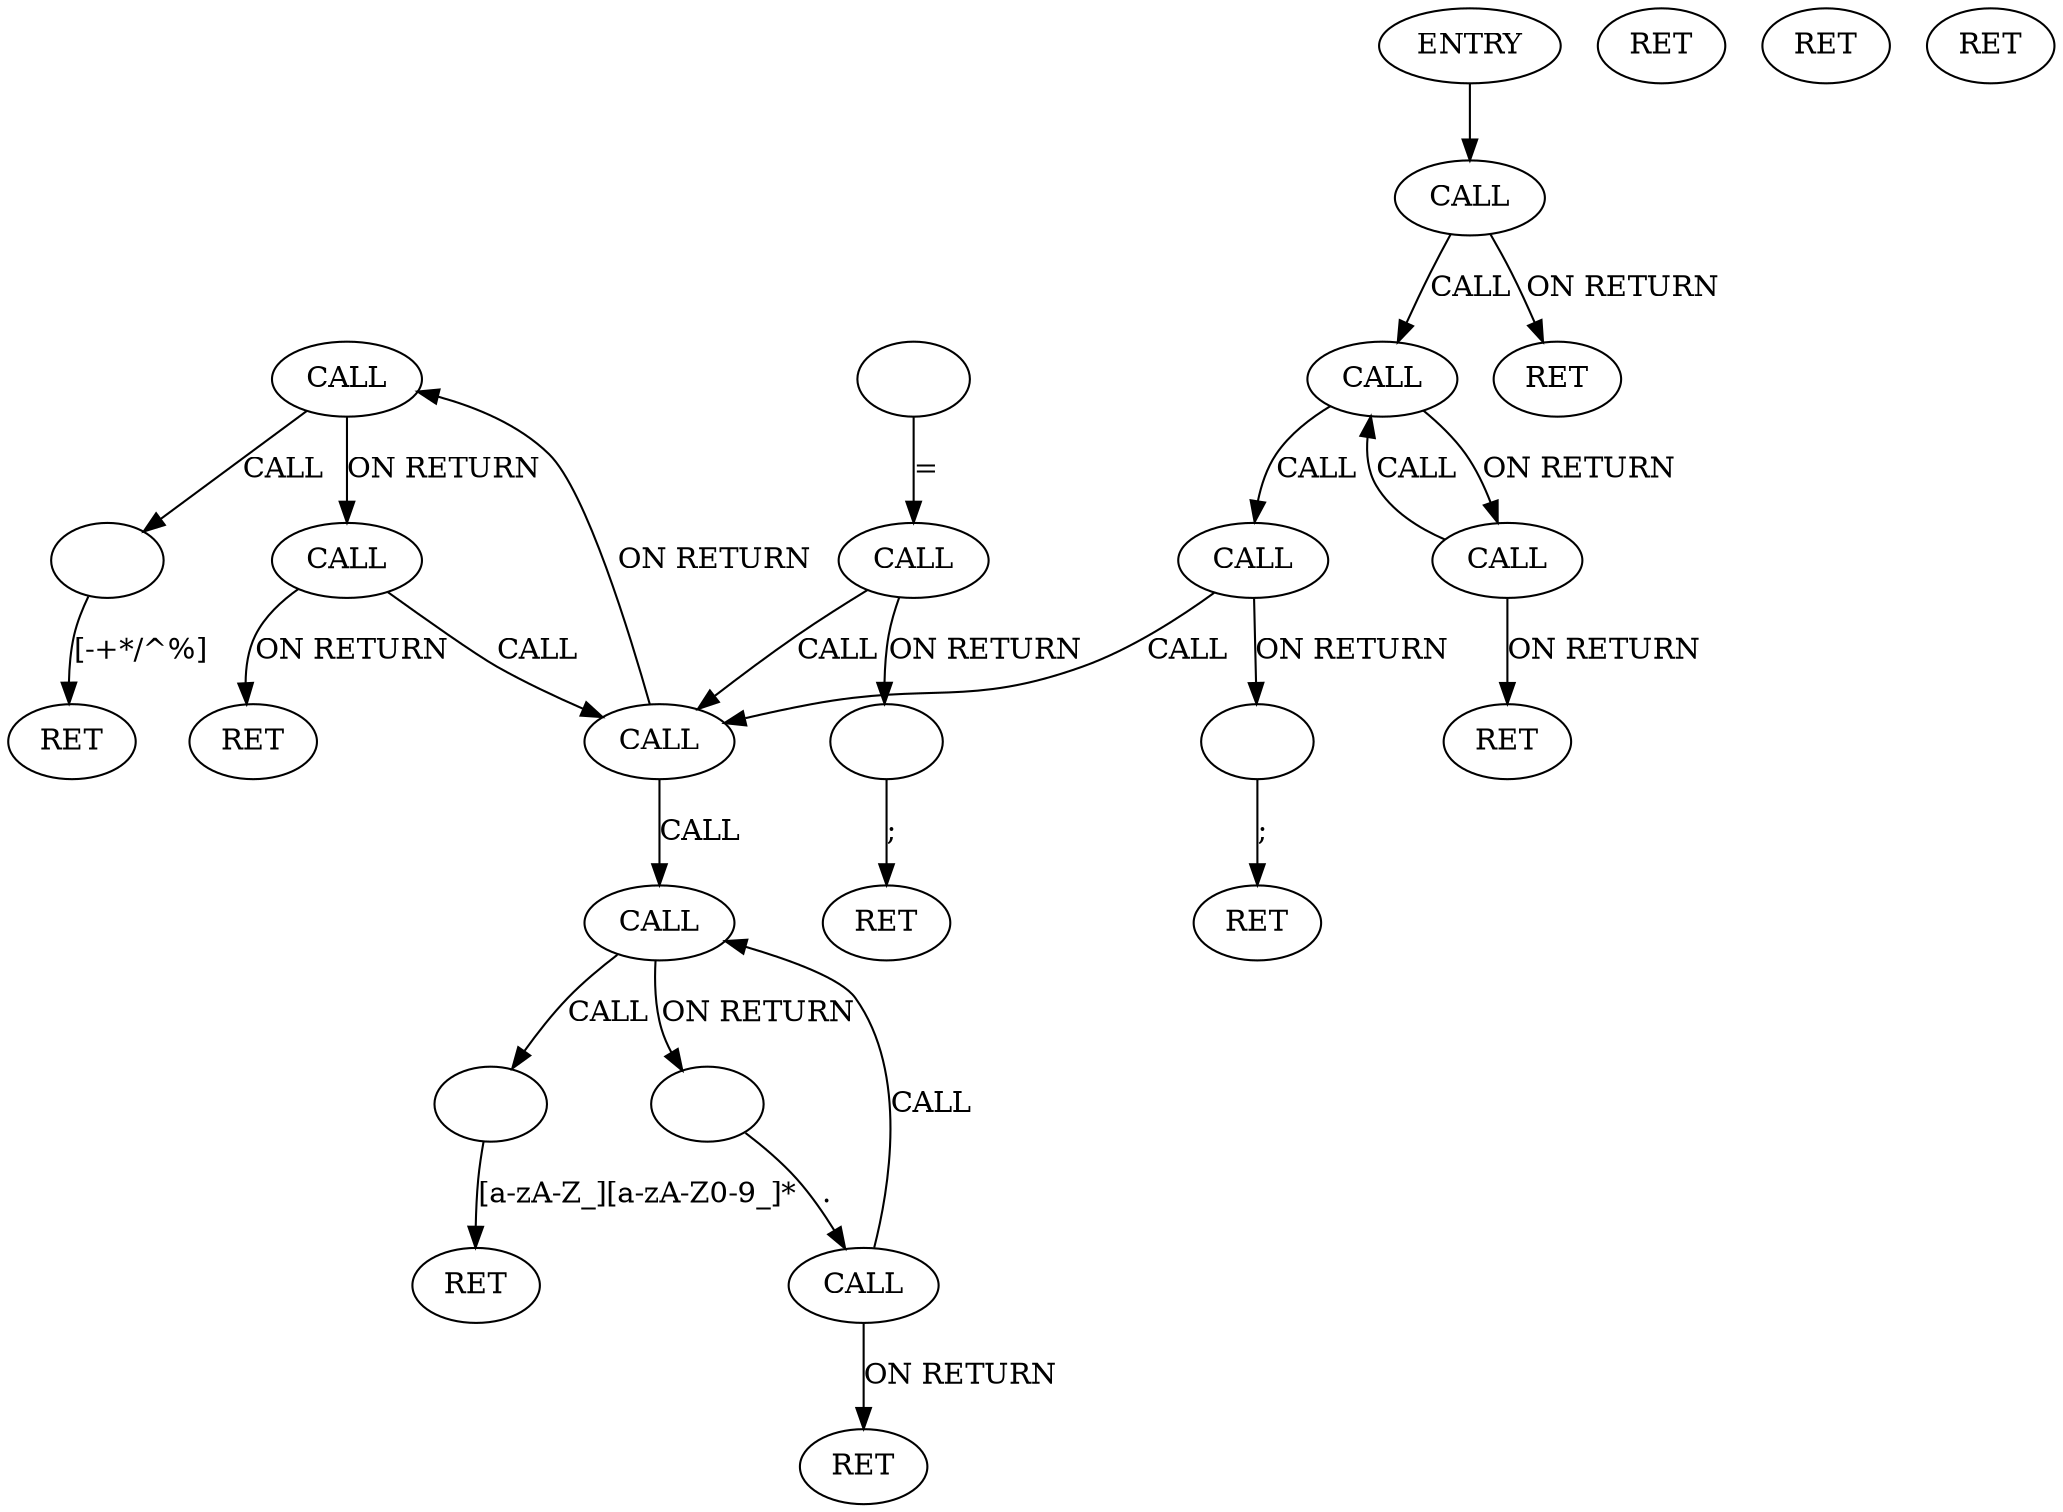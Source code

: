 digraph {
	0 [label=""];
	1 [label=""];
	2 [label="CALL"];
	3 [label="CALL"];
	4 [label="CALL"];
	5 [label="CALL"];
	6 [label="CALL"];
	7 [label="RET"];
	8 [label="CALL"];
	9 [label="RET"];
	10 [label="RET"];
	11 [label="RET"];
	12 [label="CALL"];
	13 [label="CALL"];
	14 [label="RET"];
	15 [label=""];
	16 [label="CALL"];
	17 [label=""];
	18 [label="RET"];
	19 [label="RET"];
	20 [label=""];
	21 [label="RET"];
	22 [label=""];
	23 [label="RET"];
	24 [label="RET"];
	25 [label="CALL"];
	26 [label="RET"];
	0 -> 7 [label="[-+*/^%]"];
	1 -> 19 [label="[a-zA-Z_][a-zA-Z0-9_]*"];
	2 -> 1 [label="CALL"];
	2 -> 17 [label="ON RETURN"];
	3 -> 6 [label="CALL"];
	3 -> 10 [label="ON RETURN"];
	4 -> 2 [label="CALL"];
	4 -> 12 [label="ON RETURN"];
	5 -> 4 [label="CALL"];
	5 -> 22 [label="ON RETURN"];
	6 -> 5 [label="CALL"];
	6 -> 25 [label="ON RETURN"];
	8 -> 2 [label="CALL"];
	8 -> 9 [label="ON RETURN"];
	12 -> 0 [label="CALL"];
	12 -> 13 [label="ON RETURN"];
	13 -> 4 [label="CALL"];
	13 -> 14 [label="ON RETURN"];
	15 -> 16 [label="="];
	16 -> 4 [label="CALL"];
	16 -> 20 [label="ON RETURN"];
	17 -> 8 [label="\."];
	20 -> 21 [label=";"];
	22 -> 23 [label=";"];
	25 -> 6 [label="CALL"];
	25 -> 26 [label="ON RETURN"];
	ENTRY -> 3;
}
